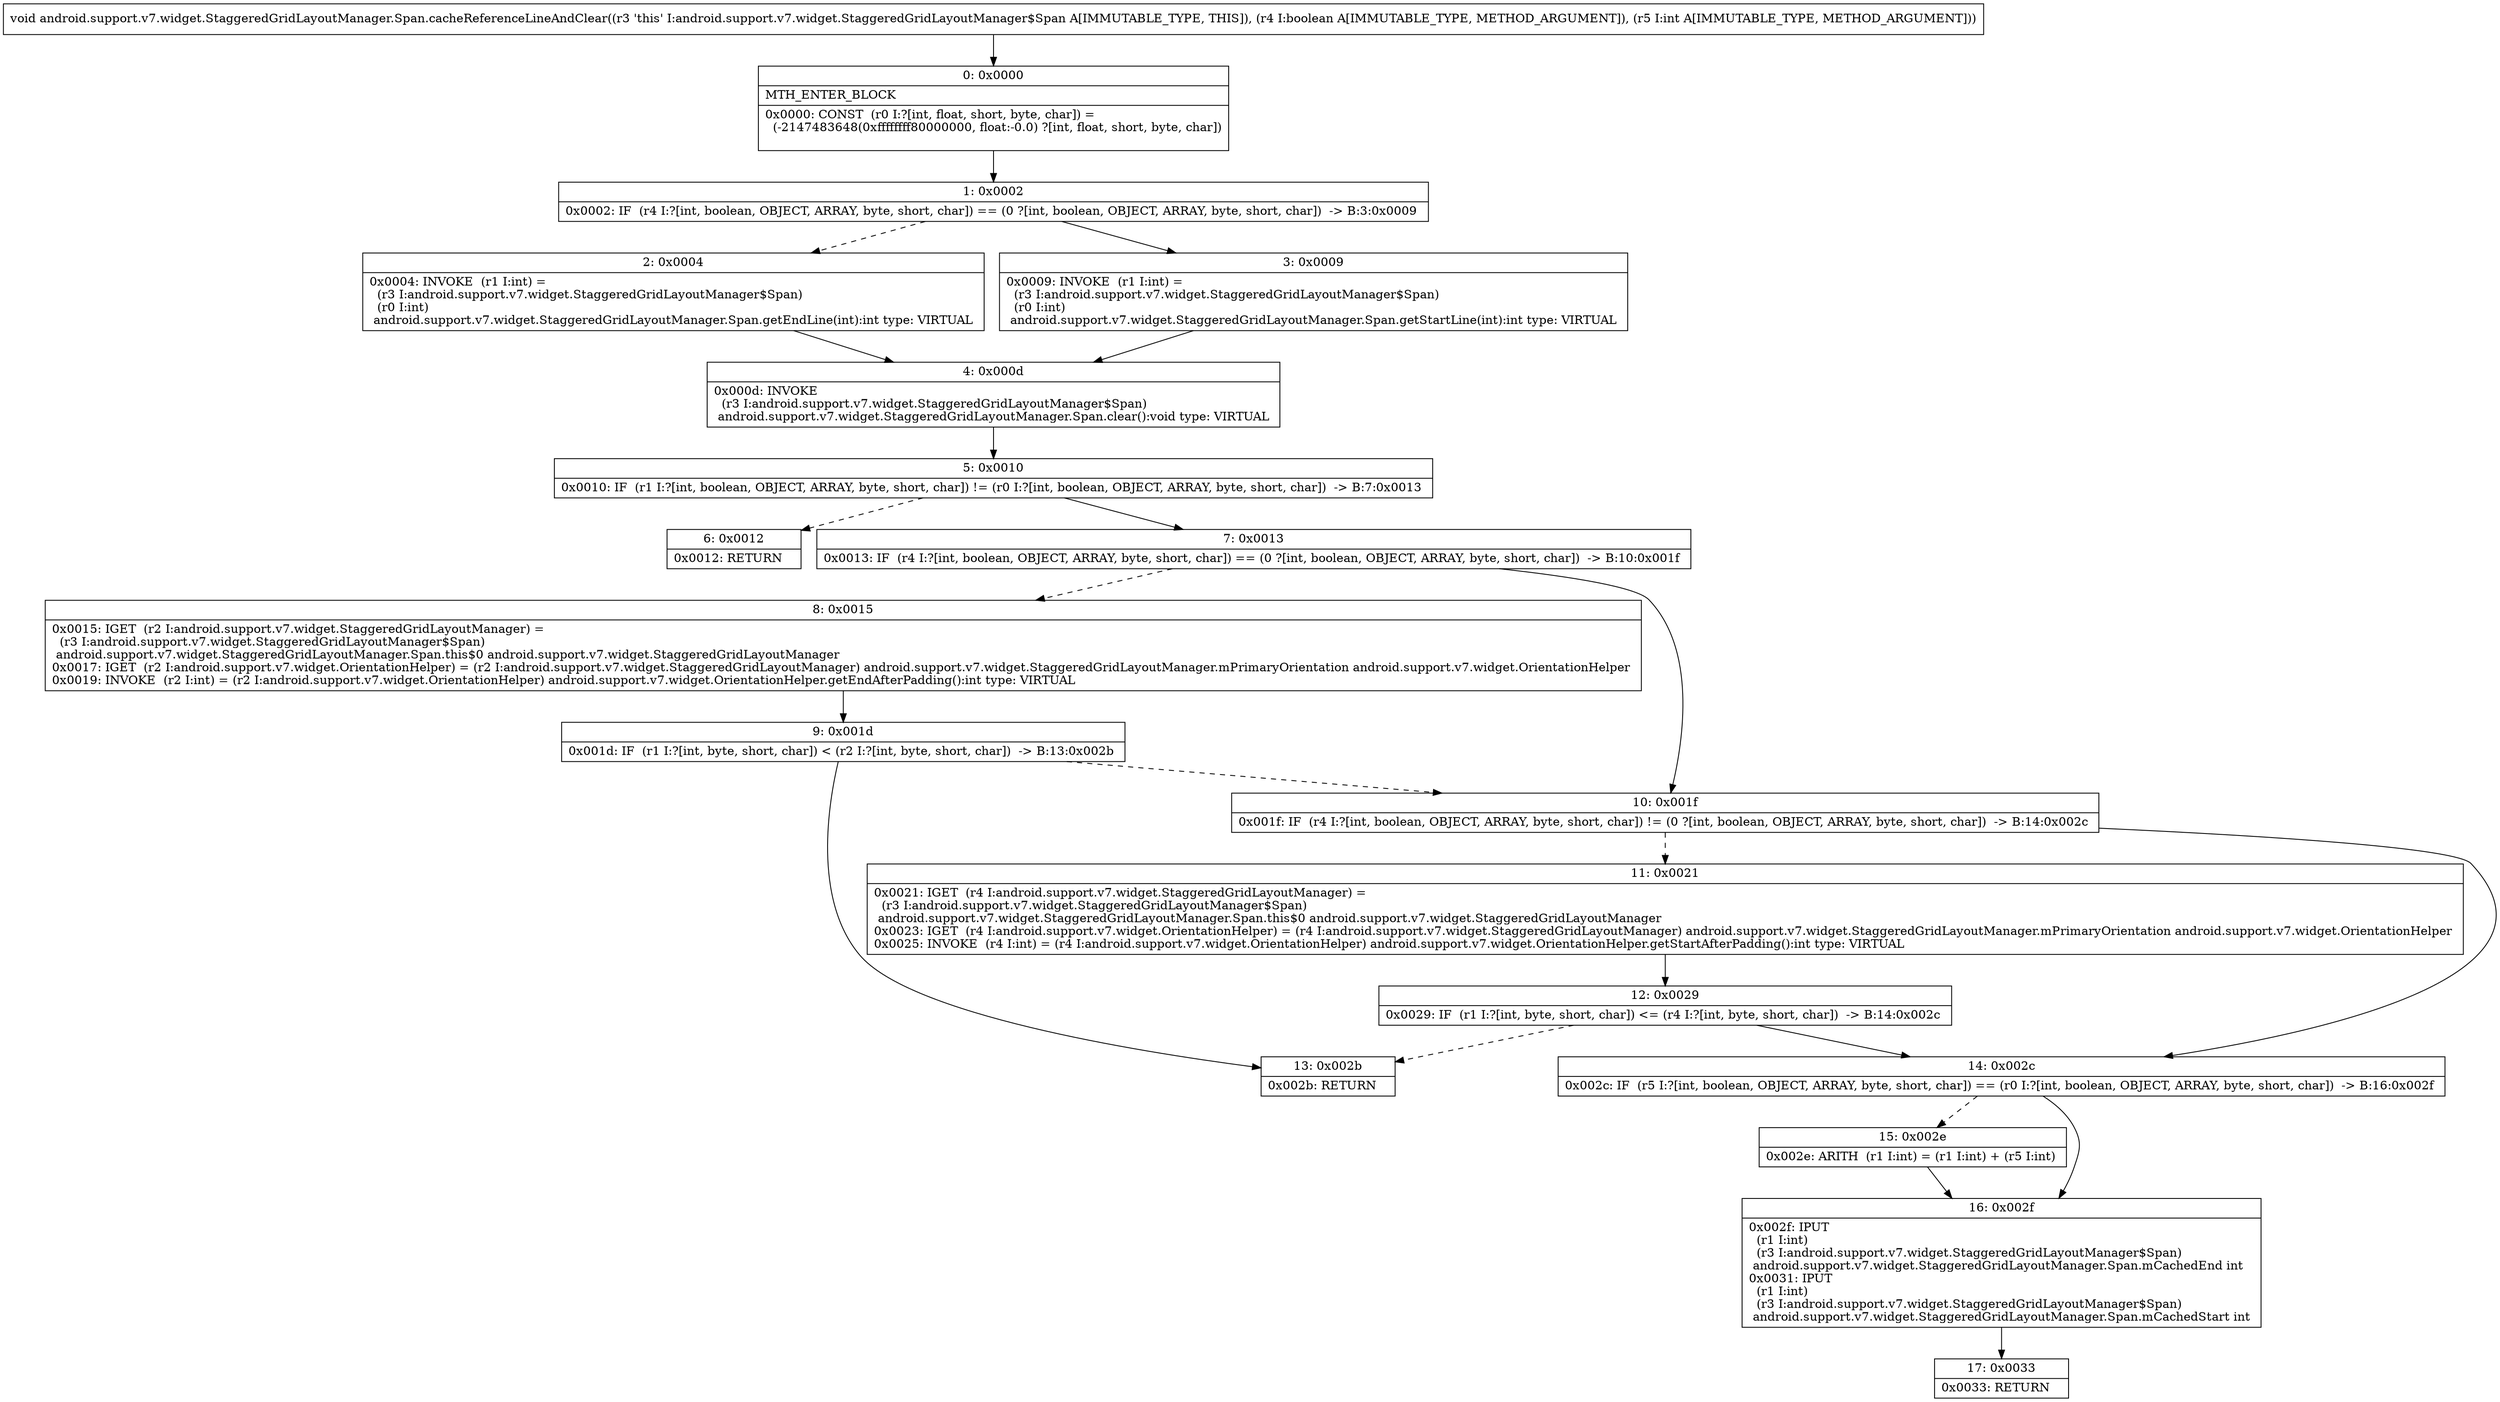 digraph "CFG forandroid.support.v7.widget.StaggeredGridLayoutManager.Span.cacheReferenceLineAndClear(ZI)V" {
Node_0 [shape=record,label="{0\:\ 0x0000|MTH_ENTER_BLOCK\l|0x0000: CONST  (r0 I:?[int, float, short, byte, char]) = \l  (\-2147483648(0xffffffff80000000, float:\-0.0) ?[int, float, short, byte, char])\l \l}"];
Node_1 [shape=record,label="{1\:\ 0x0002|0x0002: IF  (r4 I:?[int, boolean, OBJECT, ARRAY, byte, short, char]) == (0 ?[int, boolean, OBJECT, ARRAY, byte, short, char])  \-\> B:3:0x0009 \l}"];
Node_2 [shape=record,label="{2\:\ 0x0004|0x0004: INVOKE  (r1 I:int) = \l  (r3 I:android.support.v7.widget.StaggeredGridLayoutManager$Span)\l  (r0 I:int)\l android.support.v7.widget.StaggeredGridLayoutManager.Span.getEndLine(int):int type: VIRTUAL \l}"];
Node_3 [shape=record,label="{3\:\ 0x0009|0x0009: INVOKE  (r1 I:int) = \l  (r3 I:android.support.v7.widget.StaggeredGridLayoutManager$Span)\l  (r0 I:int)\l android.support.v7.widget.StaggeredGridLayoutManager.Span.getStartLine(int):int type: VIRTUAL \l}"];
Node_4 [shape=record,label="{4\:\ 0x000d|0x000d: INVOKE  \l  (r3 I:android.support.v7.widget.StaggeredGridLayoutManager$Span)\l android.support.v7.widget.StaggeredGridLayoutManager.Span.clear():void type: VIRTUAL \l}"];
Node_5 [shape=record,label="{5\:\ 0x0010|0x0010: IF  (r1 I:?[int, boolean, OBJECT, ARRAY, byte, short, char]) != (r0 I:?[int, boolean, OBJECT, ARRAY, byte, short, char])  \-\> B:7:0x0013 \l}"];
Node_6 [shape=record,label="{6\:\ 0x0012|0x0012: RETURN   \l}"];
Node_7 [shape=record,label="{7\:\ 0x0013|0x0013: IF  (r4 I:?[int, boolean, OBJECT, ARRAY, byte, short, char]) == (0 ?[int, boolean, OBJECT, ARRAY, byte, short, char])  \-\> B:10:0x001f \l}"];
Node_8 [shape=record,label="{8\:\ 0x0015|0x0015: IGET  (r2 I:android.support.v7.widget.StaggeredGridLayoutManager) = \l  (r3 I:android.support.v7.widget.StaggeredGridLayoutManager$Span)\l android.support.v7.widget.StaggeredGridLayoutManager.Span.this$0 android.support.v7.widget.StaggeredGridLayoutManager \l0x0017: IGET  (r2 I:android.support.v7.widget.OrientationHelper) = (r2 I:android.support.v7.widget.StaggeredGridLayoutManager) android.support.v7.widget.StaggeredGridLayoutManager.mPrimaryOrientation android.support.v7.widget.OrientationHelper \l0x0019: INVOKE  (r2 I:int) = (r2 I:android.support.v7.widget.OrientationHelper) android.support.v7.widget.OrientationHelper.getEndAfterPadding():int type: VIRTUAL \l}"];
Node_9 [shape=record,label="{9\:\ 0x001d|0x001d: IF  (r1 I:?[int, byte, short, char]) \< (r2 I:?[int, byte, short, char])  \-\> B:13:0x002b \l}"];
Node_10 [shape=record,label="{10\:\ 0x001f|0x001f: IF  (r4 I:?[int, boolean, OBJECT, ARRAY, byte, short, char]) != (0 ?[int, boolean, OBJECT, ARRAY, byte, short, char])  \-\> B:14:0x002c \l}"];
Node_11 [shape=record,label="{11\:\ 0x0021|0x0021: IGET  (r4 I:android.support.v7.widget.StaggeredGridLayoutManager) = \l  (r3 I:android.support.v7.widget.StaggeredGridLayoutManager$Span)\l android.support.v7.widget.StaggeredGridLayoutManager.Span.this$0 android.support.v7.widget.StaggeredGridLayoutManager \l0x0023: IGET  (r4 I:android.support.v7.widget.OrientationHelper) = (r4 I:android.support.v7.widget.StaggeredGridLayoutManager) android.support.v7.widget.StaggeredGridLayoutManager.mPrimaryOrientation android.support.v7.widget.OrientationHelper \l0x0025: INVOKE  (r4 I:int) = (r4 I:android.support.v7.widget.OrientationHelper) android.support.v7.widget.OrientationHelper.getStartAfterPadding():int type: VIRTUAL \l}"];
Node_12 [shape=record,label="{12\:\ 0x0029|0x0029: IF  (r1 I:?[int, byte, short, char]) \<= (r4 I:?[int, byte, short, char])  \-\> B:14:0x002c \l}"];
Node_13 [shape=record,label="{13\:\ 0x002b|0x002b: RETURN   \l}"];
Node_14 [shape=record,label="{14\:\ 0x002c|0x002c: IF  (r5 I:?[int, boolean, OBJECT, ARRAY, byte, short, char]) == (r0 I:?[int, boolean, OBJECT, ARRAY, byte, short, char])  \-\> B:16:0x002f \l}"];
Node_15 [shape=record,label="{15\:\ 0x002e|0x002e: ARITH  (r1 I:int) = (r1 I:int) + (r5 I:int) \l}"];
Node_16 [shape=record,label="{16\:\ 0x002f|0x002f: IPUT  \l  (r1 I:int)\l  (r3 I:android.support.v7.widget.StaggeredGridLayoutManager$Span)\l android.support.v7.widget.StaggeredGridLayoutManager.Span.mCachedEnd int \l0x0031: IPUT  \l  (r1 I:int)\l  (r3 I:android.support.v7.widget.StaggeredGridLayoutManager$Span)\l android.support.v7.widget.StaggeredGridLayoutManager.Span.mCachedStart int \l}"];
Node_17 [shape=record,label="{17\:\ 0x0033|0x0033: RETURN   \l}"];
MethodNode[shape=record,label="{void android.support.v7.widget.StaggeredGridLayoutManager.Span.cacheReferenceLineAndClear((r3 'this' I:android.support.v7.widget.StaggeredGridLayoutManager$Span A[IMMUTABLE_TYPE, THIS]), (r4 I:boolean A[IMMUTABLE_TYPE, METHOD_ARGUMENT]), (r5 I:int A[IMMUTABLE_TYPE, METHOD_ARGUMENT])) }"];
MethodNode -> Node_0;
Node_0 -> Node_1;
Node_1 -> Node_2[style=dashed];
Node_1 -> Node_3;
Node_2 -> Node_4;
Node_3 -> Node_4;
Node_4 -> Node_5;
Node_5 -> Node_6[style=dashed];
Node_5 -> Node_7;
Node_7 -> Node_8[style=dashed];
Node_7 -> Node_10;
Node_8 -> Node_9;
Node_9 -> Node_10[style=dashed];
Node_9 -> Node_13;
Node_10 -> Node_11[style=dashed];
Node_10 -> Node_14;
Node_11 -> Node_12;
Node_12 -> Node_13[style=dashed];
Node_12 -> Node_14;
Node_14 -> Node_15[style=dashed];
Node_14 -> Node_16;
Node_15 -> Node_16;
Node_16 -> Node_17;
}

